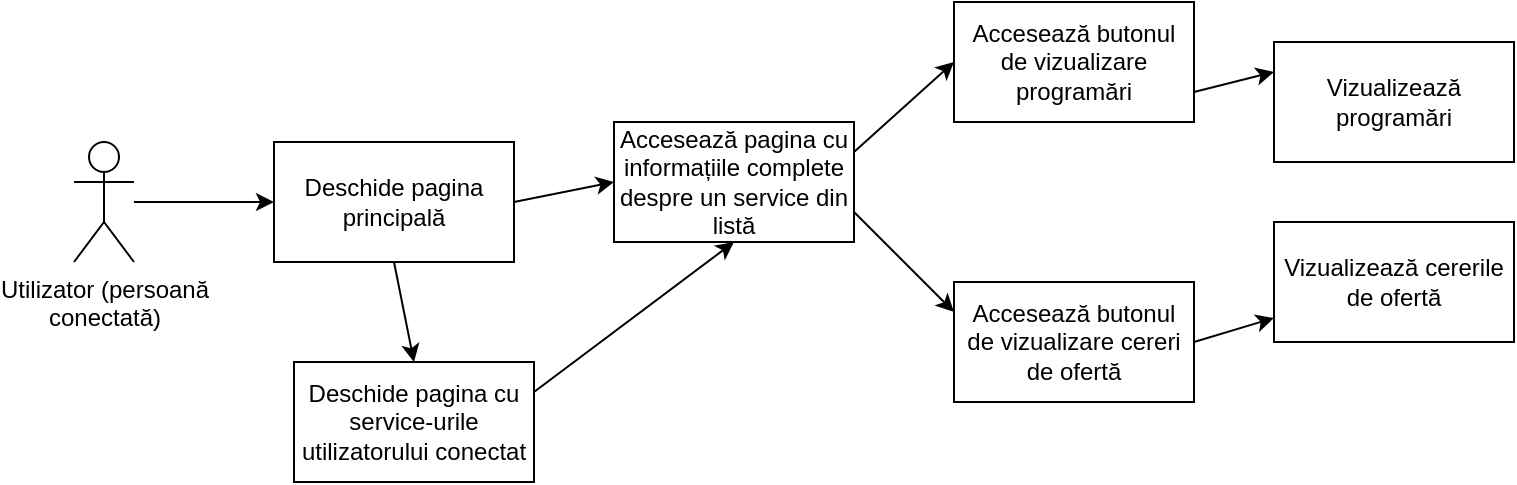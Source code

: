 <mxfile version="12.6.2" type="device"><diagram id="6gnR6jhi_jSozZhdL5TE" name="Page-1"><mxGraphModel dx="2249" dy="755" grid="1" gridSize="10" guides="1" tooltips="1" connect="1" arrows="1" fold="1" page="1" pageScale="1" pageWidth="827" pageHeight="1169" math="0" shadow="0"><root><mxCell id="0"/><mxCell id="1" parent="0"/><mxCell id="o6LrKCLvZQ-PKcy0TdEF-24" value="Utilizator (persoană &lt;br&gt;conectată)" style="shape=umlActor;verticalLabelPosition=bottom;labelBackgroundColor=#ffffff;verticalAlign=top;html=1;outlineConnect=0;" vertex="1" parent="1"><mxGeometry x="-110" y="260" width="30" height="60" as="geometry"/></mxCell><mxCell id="o6LrKCLvZQ-PKcy0TdEF-25" value="Accesează pagina cu informațiile complete despre un service din listă" style="rounded=0;whiteSpace=wrap;html=1;" vertex="1" parent="1"><mxGeometry x="160" y="250" width="120" height="60" as="geometry"/></mxCell><mxCell id="o6LrKCLvZQ-PKcy0TdEF-26" value="Deschide pagina principală" style="rounded=0;whiteSpace=wrap;html=1;" vertex="1" parent="1"><mxGeometry x="-10" y="260" width="120" height="60" as="geometry"/></mxCell><mxCell id="o6LrKCLvZQ-PKcy0TdEF-27" value="" style="endArrow=classic;html=1;entryX=0;entryY=0.5;entryDx=0;entryDy=0;" edge="1" parent="1" source="o6LrKCLvZQ-PKcy0TdEF-24" target="o6LrKCLvZQ-PKcy0TdEF-26"><mxGeometry width="50" height="50" relative="1" as="geometry"><mxPoint x="-150" y="430" as="sourcePoint"/><mxPoint x="-100" y="380" as="targetPoint"/></mxGeometry></mxCell><mxCell id="o6LrKCLvZQ-PKcy0TdEF-28" value="" style="endArrow=classic;html=1;entryX=0;entryY=0.5;entryDx=0;entryDy=0;exitX=1;exitY=0.5;exitDx=0;exitDy=0;" edge="1" parent="1" source="o6LrKCLvZQ-PKcy0TdEF-26" target="o6LrKCLvZQ-PKcy0TdEF-25"><mxGeometry width="50" height="50" relative="1" as="geometry"><mxPoint x="-150" y="430" as="sourcePoint"/><mxPoint x="-100" y="380" as="targetPoint"/></mxGeometry></mxCell><mxCell id="o6LrKCLvZQ-PKcy0TdEF-29" value="Accesează butonul de vizualizare programări" style="rounded=0;whiteSpace=wrap;html=1;" vertex="1" parent="1"><mxGeometry x="330" y="190" width="120" height="60" as="geometry"/></mxCell><mxCell id="o6LrKCLvZQ-PKcy0TdEF-30" value="" style="endArrow=classic;html=1;entryX=0;entryY=0.5;entryDx=0;entryDy=0;exitX=1;exitY=0.25;exitDx=0;exitDy=0;" edge="1" parent="1" source="o6LrKCLvZQ-PKcy0TdEF-25" target="o6LrKCLvZQ-PKcy0TdEF-29"><mxGeometry width="50" height="50" relative="1" as="geometry"><mxPoint x="-150" y="430" as="sourcePoint"/><mxPoint x="-100" y="380" as="targetPoint"/></mxGeometry></mxCell><mxCell id="o6LrKCLvZQ-PKcy0TdEF-34" value="Vizualizează programări" style="rounded=0;whiteSpace=wrap;html=1;" vertex="1" parent="1"><mxGeometry x="490" y="210" width="120" height="60" as="geometry"/></mxCell><mxCell id="o6LrKCLvZQ-PKcy0TdEF-35" value="" style="endArrow=classic;html=1;entryX=0;entryY=0.25;entryDx=0;entryDy=0;exitX=1;exitY=0.75;exitDx=0;exitDy=0;" edge="1" parent="1" source="o6LrKCLvZQ-PKcy0TdEF-29" target="o6LrKCLvZQ-PKcy0TdEF-34"><mxGeometry width="50" height="50" relative="1" as="geometry"><mxPoint x="-150" y="460" as="sourcePoint"/><mxPoint x="-100" y="410" as="targetPoint"/></mxGeometry></mxCell><mxCell id="o6LrKCLvZQ-PKcy0TdEF-36" value="" style="endArrow=classic;html=1;exitX=1;exitY=0.5;exitDx=0;exitDy=0;" edge="1" parent="1" source="o6LrKCLvZQ-PKcy0TdEF-41" target="o6LrKCLvZQ-PKcy0TdEF-37"><mxGeometry width="50" height="50" relative="1" as="geometry"><mxPoint x="453" y="370" as="sourcePoint"/><mxPoint x="380" y="410" as="targetPoint"/></mxGeometry></mxCell><mxCell id="o6LrKCLvZQ-PKcy0TdEF-37" value="Vizualizează cererile de ofertă" style="rounded=0;whiteSpace=wrap;html=1;" vertex="1" parent="1"><mxGeometry x="490" y="300" width="120" height="60" as="geometry"/></mxCell><mxCell id="o6LrKCLvZQ-PKcy0TdEF-38" value="Deschide pagina cu service-urile utilizatorului conectat" style="rounded=0;whiteSpace=wrap;html=1;" vertex="1" parent="1"><mxGeometry y="370" width="120" height="60" as="geometry"/></mxCell><mxCell id="o6LrKCLvZQ-PKcy0TdEF-39" value="" style="endArrow=classic;html=1;entryX=0.5;entryY=0;entryDx=0;entryDy=0;exitX=0.5;exitY=1;exitDx=0;exitDy=0;" edge="1" parent="1" source="o6LrKCLvZQ-PKcy0TdEF-26" target="o6LrKCLvZQ-PKcy0TdEF-38"><mxGeometry width="50" height="50" relative="1" as="geometry"><mxPoint x="-150" y="590" as="sourcePoint"/><mxPoint x="-100" y="540" as="targetPoint"/></mxGeometry></mxCell><mxCell id="o6LrKCLvZQ-PKcy0TdEF-40" value="" style="endArrow=classic;html=1;entryX=0.5;entryY=1;entryDx=0;entryDy=0;exitX=1;exitY=0.25;exitDx=0;exitDy=0;" edge="1" parent="1" source="o6LrKCLvZQ-PKcy0TdEF-38" target="o6LrKCLvZQ-PKcy0TdEF-25"><mxGeometry width="50" height="50" relative="1" as="geometry"><mxPoint x="-150" y="590" as="sourcePoint"/><mxPoint x="-100" y="540" as="targetPoint"/></mxGeometry></mxCell><mxCell id="o6LrKCLvZQ-PKcy0TdEF-41" value="&lt;span style=&quot;white-space: normal&quot;&gt;Accesează butonul de vizualizare cereri de ofertă&lt;/span&gt;" style="rounded=0;whiteSpace=wrap;html=1;" vertex="1" parent="1"><mxGeometry x="330" y="330" width="120" height="60" as="geometry"/></mxCell><mxCell id="o6LrKCLvZQ-PKcy0TdEF-43" value="" style="endArrow=classic;html=1;entryX=0;entryY=0.25;entryDx=0;entryDy=0;exitX=1;exitY=0.75;exitDx=0;exitDy=0;" edge="1" parent="1" source="o6LrKCLvZQ-PKcy0TdEF-25" target="o6LrKCLvZQ-PKcy0TdEF-41"><mxGeometry width="50" height="50" relative="1" as="geometry"><mxPoint x="-150" y="670" as="sourcePoint"/><mxPoint x="-100" y="620" as="targetPoint"/></mxGeometry></mxCell></root></mxGraphModel></diagram></mxfile>